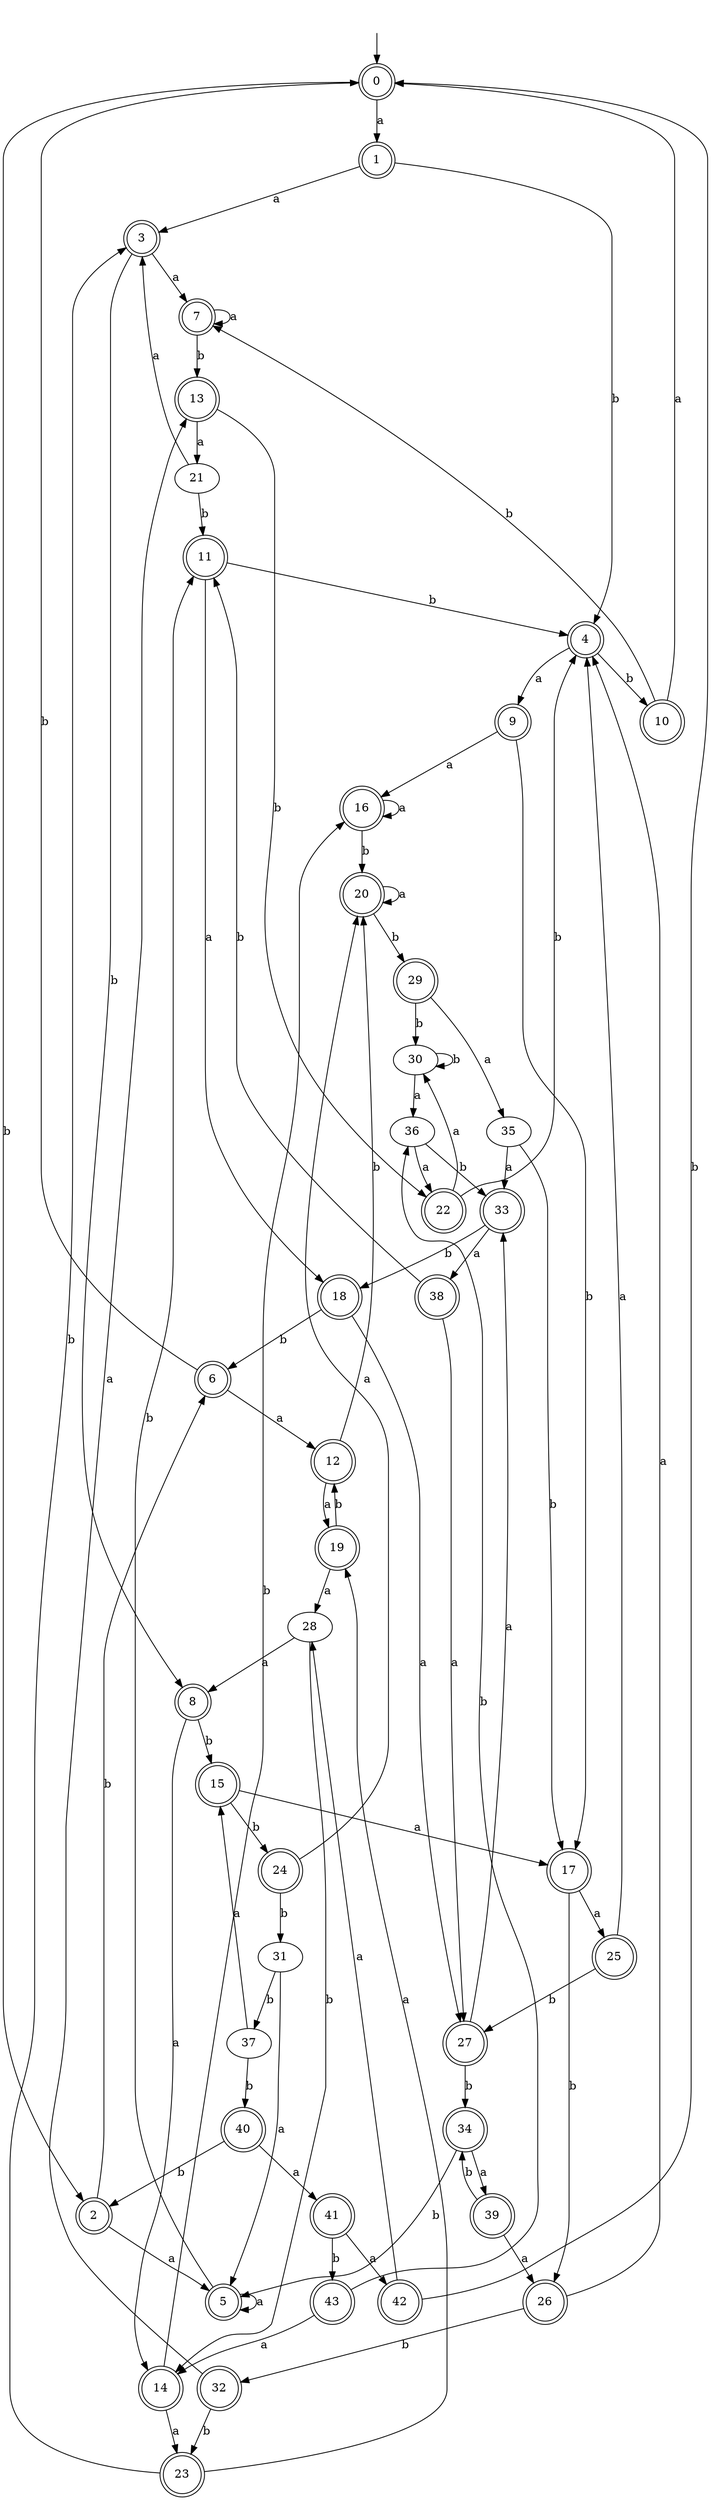 digraph RandomDFA {
  __start0 [label="", shape=none];
  __start0 -> 0 [label=""];
  0 [shape=circle] [shape=doublecircle]
  0 -> 1 [label="a"]
  0 -> 2 [label="b"]
  1 [shape=doublecircle]
  1 -> 3 [label="a"]
  1 -> 4 [label="b"]
  2 [shape=doublecircle]
  2 -> 5 [label="a"]
  2 -> 6 [label="b"]
  3 [shape=doublecircle]
  3 -> 7 [label="a"]
  3 -> 8 [label="b"]
  4 [shape=doublecircle]
  4 -> 9 [label="a"]
  4 -> 10 [label="b"]
  5 [shape=doublecircle]
  5 -> 5 [label="a"]
  5 -> 11 [label="b"]
  6 [shape=doublecircle]
  6 -> 12 [label="a"]
  6 -> 0 [label="b"]
  7 [shape=doublecircle]
  7 -> 7 [label="a"]
  7 -> 13 [label="b"]
  8 [shape=doublecircle]
  8 -> 14 [label="a"]
  8 -> 15 [label="b"]
  9 [shape=doublecircle]
  9 -> 16 [label="a"]
  9 -> 17 [label="b"]
  10 [shape=doublecircle]
  10 -> 0 [label="a"]
  10 -> 7 [label="b"]
  11 [shape=doublecircle]
  11 -> 18 [label="a"]
  11 -> 4 [label="b"]
  12 [shape=doublecircle]
  12 -> 19 [label="a"]
  12 -> 20 [label="b"]
  13 [shape=doublecircle]
  13 -> 21 [label="a"]
  13 -> 22 [label="b"]
  14 [shape=doublecircle]
  14 -> 23 [label="a"]
  14 -> 16 [label="b"]
  15 [shape=doublecircle]
  15 -> 17 [label="a"]
  15 -> 24 [label="b"]
  16 [shape=doublecircle]
  16 -> 16 [label="a"]
  16 -> 20 [label="b"]
  17 [shape=doublecircle]
  17 -> 25 [label="a"]
  17 -> 26 [label="b"]
  18 [shape=doublecircle]
  18 -> 27 [label="a"]
  18 -> 6 [label="b"]
  19 [shape=doublecircle]
  19 -> 28 [label="a"]
  19 -> 12 [label="b"]
  20 [shape=doublecircle]
  20 -> 20 [label="a"]
  20 -> 29 [label="b"]
  21
  21 -> 3 [label="a"]
  21 -> 11 [label="b"]
  22 [shape=doublecircle]
  22 -> 30 [label="a"]
  22 -> 4 [label="b"]
  23 [shape=doublecircle]
  23 -> 19 [label="a"]
  23 -> 3 [label="b"]
  24 [shape=doublecircle]
  24 -> 20 [label="a"]
  24 -> 31 [label="b"]
  25 [shape=doublecircle]
  25 -> 4 [label="a"]
  25 -> 27 [label="b"]
  26 [shape=doublecircle]
  26 -> 4 [label="a"]
  26 -> 32 [label="b"]
  27 [shape=doublecircle]
  27 -> 33 [label="a"]
  27 -> 34 [label="b"]
  28
  28 -> 8 [label="a"]
  28 -> 14 [label="b"]
  29 [shape=doublecircle]
  29 -> 35 [label="a"]
  29 -> 30 [label="b"]
  30
  30 -> 36 [label="a"]
  30 -> 30 [label="b"]
  31
  31 -> 5 [label="a"]
  31 -> 37 [label="b"]
  32 [shape=doublecircle]
  32 -> 13 [label="a"]
  32 -> 23 [label="b"]
  33 [shape=doublecircle]
  33 -> 38 [label="a"]
  33 -> 18 [label="b"]
  34 [shape=doublecircle]
  34 -> 39 [label="a"]
  34 -> 5 [label="b"]
  35
  35 -> 33 [label="a"]
  35 -> 17 [label="b"]
  36
  36 -> 22 [label="a"]
  36 -> 33 [label="b"]
  37
  37 -> 15 [label="a"]
  37 -> 40 [label="b"]
  38 [shape=doublecircle]
  38 -> 27 [label="a"]
  38 -> 11 [label="b"]
  39 [shape=doublecircle]
  39 -> 26 [label="a"]
  39 -> 34 [label="b"]
  40 [shape=doublecircle]
  40 -> 41 [label="a"]
  40 -> 2 [label="b"]
  41 [shape=doublecircle]
  41 -> 42 [label="a"]
  41 -> 43 [label="b"]
  42 [shape=doublecircle]
  42 -> 28 [label="a"]
  42 -> 0 [label="b"]
  43 [shape=doublecircle]
  43 -> 14 [label="a"]
  43 -> 36 [label="b"]
}

